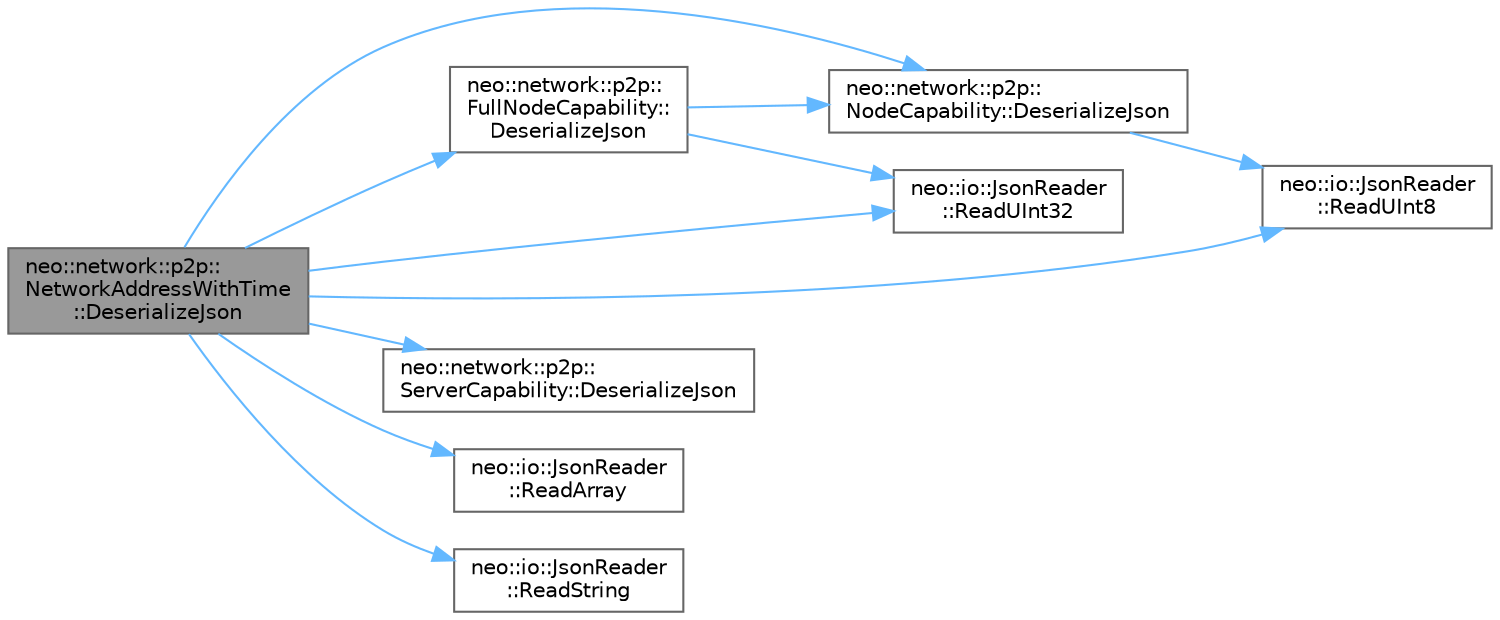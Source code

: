 digraph "neo::network::p2p::NetworkAddressWithTime::DeserializeJson"
{
 // LATEX_PDF_SIZE
  bgcolor="transparent";
  edge [fontname=Helvetica,fontsize=10,labelfontname=Helvetica,labelfontsize=10];
  node [fontname=Helvetica,fontsize=10,shape=box,height=0.2,width=0.4];
  rankdir="LR";
  Node1 [id="Node000001",label="neo::network::p2p::\lNetworkAddressWithTime\l::DeserializeJson",height=0.2,width=0.4,color="gray40", fillcolor="grey60", style="filled", fontcolor="black",tooltip="Deserializes the NetworkAddressWithTime from a JSON reader."];
  Node1 -> Node2 [id="edge11_Node000001_Node000002",color="steelblue1",style="solid",tooltip=" "];
  Node2 [id="Node000002",label="neo::network::p2p::\lFullNodeCapability::\lDeserializeJson",height=0.2,width=0.4,color="grey40", fillcolor="white", style="filled",URL="$classneo_1_1network_1_1p2p_1_1_full_node_capability.html#a54be955d8b33f493a784bb3625c91667",tooltip="Deserializes the FullNodeCapability from a JSON reader."];
  Node2 -> Node3 [id="edge12_Node000002_Node000003",color="steelblue1",style="solid",tooltip=" "];
  Node3 [id="Node000003",label="neo::network::p2p::\lNodeCapability::DeserializeJson",height=0.2,width=0.4,color="grey40", fillcolor="white", style="filled",URL="$classneo_1_1network_1_1p2p_1_1_node_capability.html#aad466a95b382d60a1fee8d4493b267bd",tooltip="Deserializes the NodeCapability from a JSON reader."];
  Node3 -> Node4 [id="edge13_Node000003_Node000004",color="steelblue1",style="solid",tooltip=" "];
  Node4 [id="Node000004",label="neo::io::JsonReader\l::ReadUInt8",height=0.2,width=0.4,color="grey40", fillcolor="white", style="filled",URL="$classneo_1_1io_1_1_json_reader.html#a9d3b1ba50bf4022c8c8b5e11077c92c4",tooltip="Reads an 8-bit unsigned integer from the JSON."];
  Node2 -> Node5 [id="edge14_Node000002_Node000005",color="steelblue1",style="solid",tooltip=" "];
  Node5 [id="Node000005",label="neo::io::JsonReader\l::ReadUInt32",height=0.2,width=0.4,color="grey40", fillcolor="white", style="filled",URL="$classneo_1_1io_1_1_json_reader.html#a84942f70d9e3196fb447a71d1c51a200",tooltip="Reads a 32-bit unsigned integer from the JSON."];
  Node1 -> Node3 [id="edge15_Node000001_Node000003",color="steelblue1",style="solid",tooltip=" "];
  Node1 -> Node6 [id="edge16_Node000001_Node000006",color="steelblue1",style="solid",tooltip=" "];
  Node6 [id="Node000006",label="neo::network::p2p::\lServerCapability::DeserializeJson",height=0.2,width=0.4,color="grey40", fillcolor="white", style="filled",URL="$classneo_1_1network_1_1p2p_1_1_server_capability.html#a44f014bb87bd6286ef6cb92b13b6db55",tooltip="Deserializes the ServerCapability from a JSON reader."];
  Node1 -> Node7 [id="edge17_Node000001_Node000007",color="steelblue1",style="solid",tooltip=" "];
  Node7 [id="Node000007",label="neo::io::JsonReader\l::ReadArray",height=0.2,width=0.4,color="grey40", fillcolor="white", style="filled",URL="$classneo_1_1io_1_1_json_reader.html#a2286a2af4ba8fd609d753cfd2b19f5ec",tooltip="Reads a JSON array from the JSON."];
  Node1 -> Node8 [id="edge18_Node000001_Node000008",color="steelblue1",style="solid",tooltip=" "];
  Node8 [id="Node000008",label="neo::io::JsonReader\l::ReadString",height=0.2,width=0.4,color="grey40", fillcolor="white", style="filled",URL="$classneo_1_1io_1_1_json_reader.html#abee15c3ce4f6e37ff476a804bd037372",tooltip="Reads a string from the JSON."];
  Node1 -> Node5 [id="edge19_Node000001_Node000005",color="steelblue1",style="solid",tooltip=" "];
  Node1 -> Node4 [id="edge20_Node000001_Node000004",color="steelblue1",style="solid",tooltip=" "];
}
